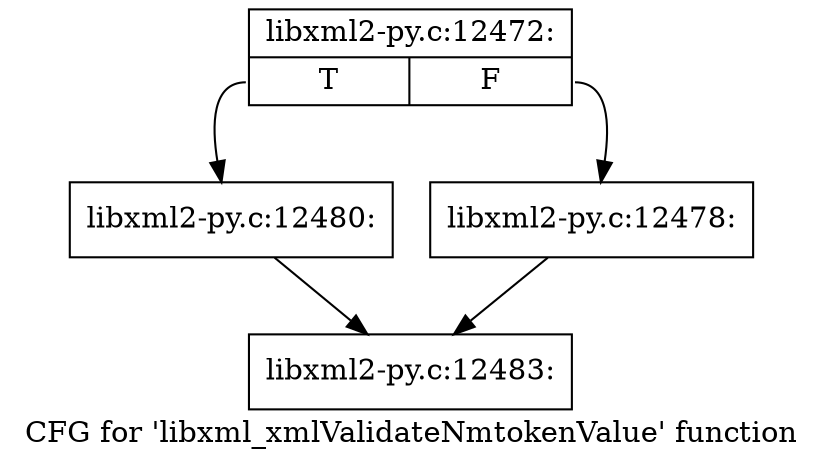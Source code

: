 digraph "CFG for 'libxml_xmlValidateNmtokenValue' function" {
	label="CFG for 'libxml_xmlValidateNmtokenValue' function";

	Node0x47325c0 [shape=record,label="{libxml2-py.c:12472:|{<s0>T|<s1>F}}"];
	Node0x47325c0:s0 -> Node0x4733620;
	Node0x47325c0:s1 -> Node0x47335d0;
	Node0x47335d0 [shape=record,label="{libxml2-py.c:12478:}"];
	Node0x47335d0 -> Node0x4730b50;
	Node0x4733620 [shape=record,label="{libxml2-py.c:12480:}"];
	Node0x4733620 -> Node0x4730b50;
	Node0x4730b50 [shape=record,label="{libxml2-py.c:12483:}"];
}
